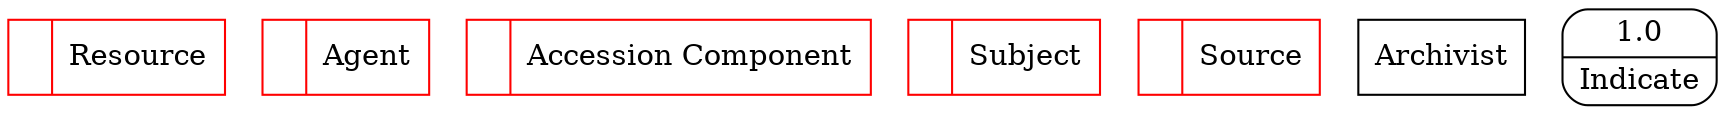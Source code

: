 digraph dfd2{ 
node[shape=record]
200 [label="<f0>  |<f1> Resource " color=red];
201 [label="<f0>  |<f1> Agent " color=red];
202 [label="<f0>  |<f1> Accession Component " color=red];
203 [label="<f0>  |<f1> Subject " color=red];
204 [label="<f0>  |<f1> Source " color=red];
205 [label="Archivist" shape=box];
206 [label="{<f0> 1.0|<f1> Indicate }" shape=Mrecord];
}